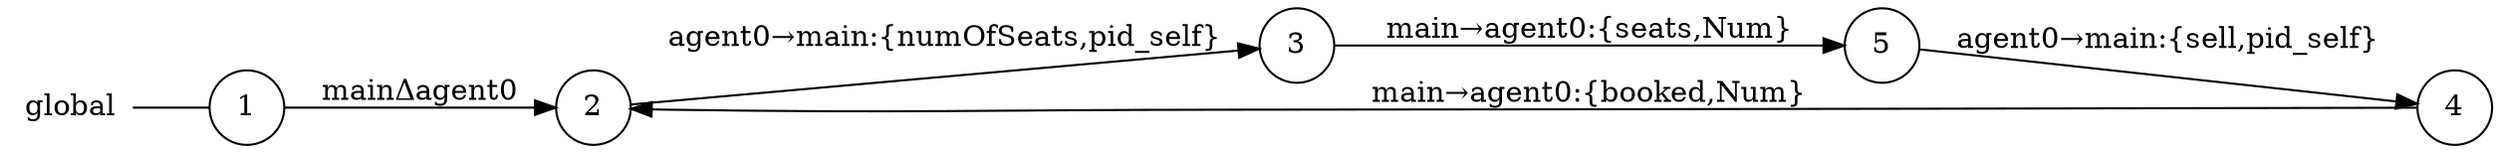 digraph global {
	rankdir="LR";
	n_0 [label="global", shape="plaintext"];
	n_1 [id="5", shape=circle, label="5"];
	n_2 [id="1", shape=circle, label="1"];
	n_0 -> n_2 [arrowhead=none];
	n_3 [id="2", shape=circle, label="2"];
	n_4 [id="4", shape=circle, label="4"];
	n_5 [id="3", shape=circle, label="3"];

	n_4 -> n_3 [id="[$e|2]", label="main→agent0:{booked,Num}"];
	n_5 -> n_1 [id="[$e|0]", label="main→agent0:{seats,Num}"];
	n_1 -> n_4 [id="[$e|1]", label="agent0→main:{sell,pid_self}"];
	n_3 -> n_5 [id="[$e|3]", label="agent0→main:{numOfSeats,pid_self}"];
	n_2 -> n_3 [id="[$e|4]", label="mainΔagent0"];
}
